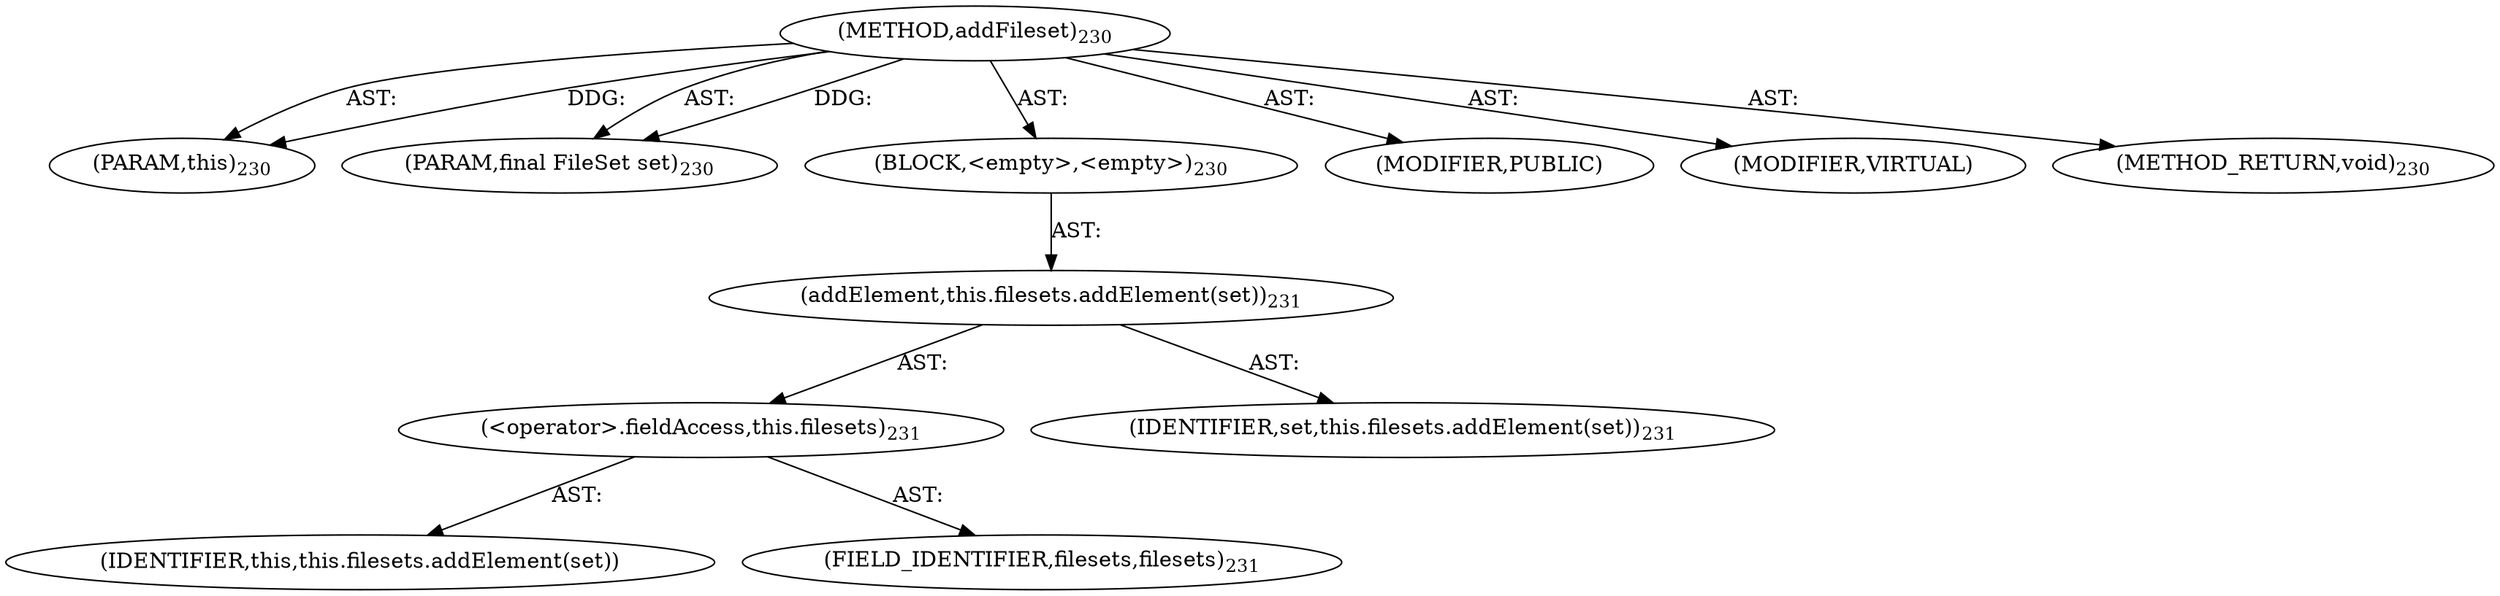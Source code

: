 digraph "addFileset" {  
"111669149709" [label = <(METHOD,addFileset)<SUB>230</SUB>> ]
"115964117021" [label = <(PARAM,this)<SUB>230</SUB>> ]
"115964117022" [label = <(PARAM,final FileSet set)<SUB>230</SUB>> ]
"25769803789" [label = <(BLOCK,&lt;empty&gt;,&lt;empty&gt;)<SUB>230</SUB>> ]
"30064771098" [label = <(addElement,this.filesets.addElement(set))<SUB>231</SUB>> ]
"30064771099" [label = <(&lt;operator&gt;.fieldAccess,this.filesets)<SUB>231</SUB>> ]
"68719476773" [label = <(IDENTIFIER,this,this.filesets.addElement(set))> ]
"55834574861" [label = <(FIELD_IDENTIFIER,filesets,filesets)<SUB>231</SUB>> ]
"68719476774" [label = <(IDENTIFIER,set,this.filesets.addElement(set))<SUB>231</SUB>> ]
"133143986216" [label = <(MODIFIER,PUBLIC)> ]
"133143986217" [label = <(MODIFIER,VIRTUAL)> ]
"128849018893" [label = <(METHOD_RETURN,void)<SUB>230</SUB>> ]
  "111669149709" -> "115964117021"  [ label = "AST: "] 
  "111669149709" -> "115964117022"  [ label = "AST: "] 
  "111669149709" -> "25769803789"  [ label = "AST: "] 
  "111669149709" -> "133143986216"  [ label = "AST: "] 
  "111669149709" -> "133143986217"  [ label = "AST: "] 
  "111669149709" -> "128849018893"  [ label = "AST: "] 
  "25769803789" -> "30064771098"  [ label = "AST: "] 
  "30064771098" -> "30064771099"  [ label = "AST: "] 
  "30064771098" -> "68719476774"  [ label = "AST: "] 
  "30064771099" -> "68719476773"  [ label = "AST: "] 
  "30064771099" -> "55834574861"  [ label = "AST: "] 
  "111669149709" -> "115964117021"  [ label = "DDG: "] 
  "111669149709" -> "115964117022"  [ label = "DDG: "] 
}
